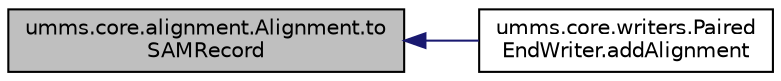 digraph "umms.core.alignment.Alignment.toSAMRecord"
{
  edge [fontname="Helvetica",fontsize="10",labelfontname="Helvetica",labelfontsize="10"];
  node [fontname="Helvetica",fontsize="10",shape=record];
  rankdir="LR";
  Node1 [label="umms.core.alignment.Alignment.to\lSAMRecord",height=0.2,width=0.4,color="black", fillcolor="grey75", style="filled" fontcolor="black"];
  Node1 -> Node2 [dir="back",color="midnightblue",fontsize="10",style="solid"];
  Node2 [label="umms.core.writers.Paired\lEndWriter.addAlignment",height=0.2,width=0.4,color="black", fillcolor="white", style="filled",URL="$classumms_1_1core_1_1writers_1_1_paired_end_writer.html#a29ba6b639ded42279e167c354987710b"];
}
